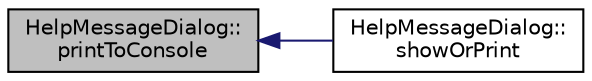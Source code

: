 digraph "HelpMessageDialog::printToConsole"
{
  edge [fontname="Helvetica",fontsize="10",labelfontname="Helvetica",labelfontsize="10"];
  node [fontname="Helvetica",fontsize="10",shape=record];
  rankdir="LR";
  Node17 [label="HelpMessageDialog::\lprintToConsole",height=0.2,width=0.4,color="black", fillcolor="grey75", style="filled", fontcolor="black"];
  Node17 -> Node18 [dir="back",color="midnightblue",fontsize="10",style="solid",fontname="Helvetica"];
  Node18 [label="HelpMessageDialog::\lshowOrPrint",height=0.2,width=0.4,color="black", fillcolor="white", style="filled",URL="$class_help_message_dialog.html#ac0078c816ad197f6d27352c9591f3c34"];
}

